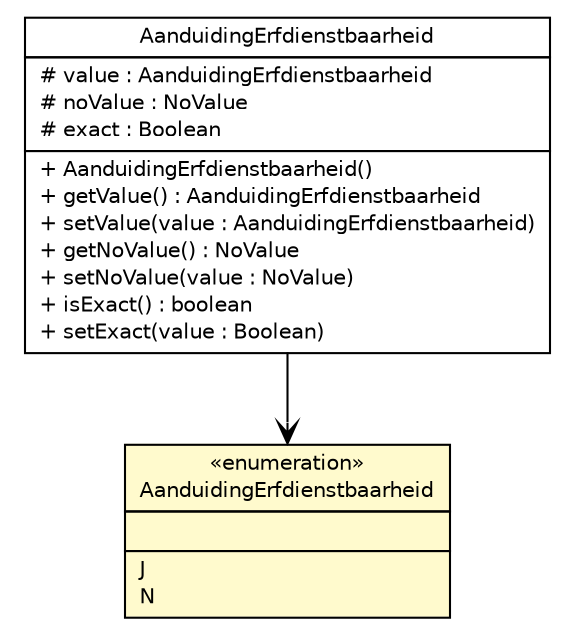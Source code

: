 #!/usr/local/bin/dot
#
# Class diagram 
# Generated by UMLGraph version R5_6-24-gf6e263 (http://www.umlgraph.org/)
#

digraph G {
	edge [fontname="Helvetica",fontsize=10,labelfontname="Helvetica",labelfontsize=10];
	node [fontname="Helvetica",fontsize=10,shape=plaintext];
	nodesep=0.25;
	ranksep=0.5;
	// nl.egem.stuf.sector.bg._0204.AanduidingErfdienstbaarheid
	c34122 [label=<<table title="nl.egem.stuf.sector.bg._0204.AanduidingErfdienstbaarheid" border="0" cellborder="1" cellspacing="0" cellpadding="2" port="p" bgcolor="lemonChiffon" href="./AanduidingErfdienstbaarheid.html">
		<tr><td><table border="0" cellspacing="0" cellpadding="1">
<tr><td align="center" balign="center"> &#171;enumeration&#187; </td></tr>
<tr><td align="center" balign="center"> AanduidingErfdienstbaarheid </td></tr>
		</table></td></tr>
		<tr><td><table border="0" cellspacing="0" cellpadding="1">
<tr><td align="left" balign="left">  </td></tr>
		</table></td></tr>
		<tr><td><table border="0" cellspacing="0" cellpadding="1">
<tr><td align="left" balign="left"> J </td></tr>
<tr><td align="left" balign="left"> N </td></tr>
		</table></td></tr>
		</table>>, URL="./AanduidingErfdienstbaarheid.html", fontname="Helvetica", fontcolor="black", fontsize=10.0];
	// nl.egem.stuf.sector.bg._0204.KDOFund.AanduidingErfdienstbaarheid
	c34249 [label=<<table title="nl.egem.stuf.sector.bg._0204.KDOFund.AanduidingErfdienstbaarheid" border="0" cellborder="1" cellspacing="0" cellpadding="2" port="p" href="./KDOFund.AanduidingErfdienstbaarheid.html">
		<tr><td><table border="0" cellspacing="0" cellpadding="1">
<tr><td align="center" balign="center"> AanduidingErfdienstbaarheid </td></tr>
		</table></td></tr>
		<tr><td><table border="0" cellspacing="0" cellpadding="1">
<tr><td align="left" balign="left"> # value : AanduidingErfdienstbaarheid </td></tr>
<tr><td align="left" balign="left"> # noValue : NoValue </td></tr>
<tr><td align="left" balign="left"> # exact : Boolean </td></tr>
		</table></td></tr>
		<tr><td><table border="0" cellspacing="0" cellpadding="1">
<tr><td align="left" balign="left"> + AanduidingErfdienstbaarheid() </td></tr>
<tr><td align="left" balign="left"> + getValue() : AanduidingErfdienstbaarheid </td></tr>
<tr><td align="left" balign="left"> + setValue(value : AanduidingErfdienstbaarheid) </td></tr>
<tr><td align="left" balign="left"> + getNoValue() : NoValue </td></tr>
<tr><td align="left" balign="left"> + setNoValue(value : NoValue) </td></tr>
<tr><td align="left" balign="left"> + isExact() : boolean </td></tr>
<tr><td align="left" balign="left"> + setExact(value : Boolean) </td></tr>
		</table></td></tr>
		</table>>, URL="./KDOFund.AanduidingErfdienstbaarheid.html", fontname="Helvetica", fontcolor="black", fontsize=10.0];
	// nl.egem.stuf.sector.bg._0204.KDOFund.AanduidingErfdienstbaarheid NAVASSOC nl.egem.stuf.sector.bg._0204.AanduidingErfdienstbaarheid
	c34249:p -> c34122:p [taillabel="", label="", headlabel="", fontname="Helvetica", fontcolor="black", fontsize=10.0, color="black", arrowhead=open];
}

